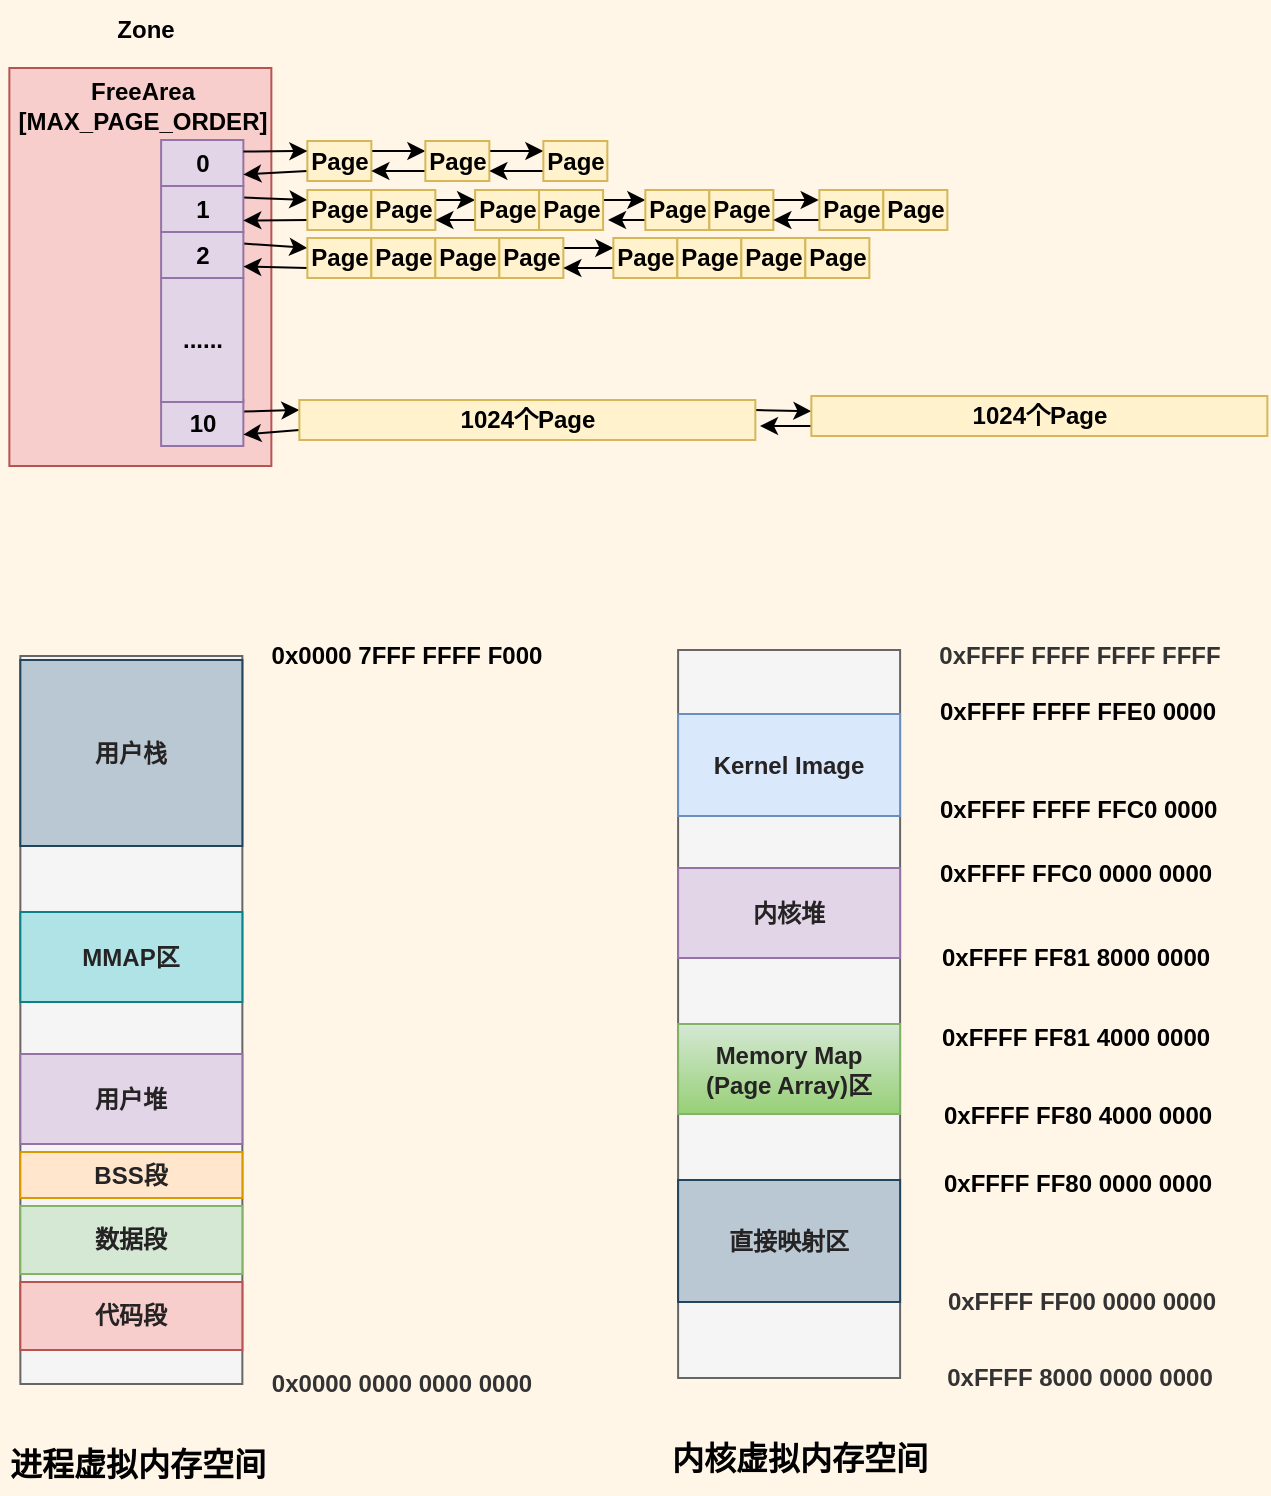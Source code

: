 <mxfile>
    <diagram id="4VEP11HeOnmaw6osTsnV" name="第 1 页">
        <mxGraphModel dx="929" dy="1067" grid="0" gridSize="10" guides="1" tooltips="1" connect="1" arrows="1" fold="1" page="0" pageScale="1" pageWidth="827" pageHeight="1169" background="#FFF6E8" math="0" shadow="0">
            <root>
                <mxCell id="0"/>
                <mxCell id="1" parent="0"/>
                <mxCell id="4" style="edgeStyle=none;html=1;exitX=0.5;exitY=0;exitDx=0;exitDy=0;" parent="1" source="2" edge="1">
                    <mxGeometry relative="1" as="geometry">
                        <mxPoint x="132.18" y="83.667" as="targetPoint"/>
                    </mxGeometry>
                </mxCell>
                <mxCell id="2" value="" style="rounded=0;whiteSpace=wrap;html=1;fillColor=#f5f5f5;strokeColor=#666666;fontColor=#333333;" parent="1" vertex="1">
                    <mxGeometry x="76.18" y="-61" width="111" height="364" as="geometry"/>
                </mxCell>
                <mxCell id="3" value="&lt;font color=&quot;#252323&quot;&gt;&lt;b&gt;代码段&lt;/b&gt;&lt;/font&gt;" style="rounded=0;whiteSpace=wrap;html=1;fillColor=#f8cecc;strokeColor=#b85450;" parent="1" vertex="1">
                    <mxGeometry x="76.18" y="252" width="111" height="34" as="geometry"/>
                </mxCell>
                <mxCell id="5" value="&lt;font color=&quot;#252323&quot;&gt;&lt;b&gt;数据段&lt;/b&gt;&lt;/font&gt;" style="rounded=0;whiteSpace=wrap;html=1;fillColor=#d5e8d4;strokeColor=#82b366;" parent="1" vertex="1">
                    <mxGeometry x="76.18" y="214" width="111" height="34" as="geometry"/>
                </mxCell>
                <mxCell id="6" value="&lt;font color=&quot;#252323&quot;&gt;&lt;b&gt;BSS段&lt;/b&gt;&lt;/font&gt;" style="rounded=0;whiteSpace=wrap;html=1;fillColor=#ffe6cc;strokeColor=#d79b00;" parent="1" vertex="1">
                    <mxGeometry x="76.18" y="187" width="111" height="23" as="geometry"/>
                </mxCell>
                <mxCell id="7" value="&lt;font color=&quot;#252323&quot;&gt;&lt;b&gt;用户堆&lt;/b&gt;&lt;/font&gt;" style="rounded=0;whiteSpace=wrap;html=1;fillColor=#e1d5e7;strokeColor=#9673a6;" parent="1" vertex="1">
                    <mxGeometry x="76.18" y="138" width="111" height="45" as="geometry"/>
                </mxCell>
                <mxCell id="8" value="&lt;font color=&quot;#252323&quot;&gt;&lt;b&gt;用户栈&lt;/b&gt;&lt;/font&gt;" style="rounded=0;whiteSpace=wrap;html=1;fillColor=#bac8d3;strokeColor=#23445d;" parent="1" vertex="1">
                    <mxGeometry x="76.18" y="-59" width="111" height="93" as="geometry"/>
                </mxCell>
                <mxCell id="9" value="&lt;font color=&quot;#252323&quot;&gt;&lt;b&gt;MMAP区&lt;/b&gt;&lt;/font&gt;" style="rounded=0;whiteSpace=wrap;html=1;fillColor=#b0e3e6;strokeColor=#0e8088;" parent="1" vertex="1">
                    <mxGeometry x="76.18" y="67" width="111" height="45" as="geometry"/>
                </mxCell>
                <mxCell id="18" style="edgeStyle=none;html=1;exitX=0.5;exitY=0;exitDx=0;exitDy=0;" parent="1" source="19" edge="1">
                    <mxGeometry relative="1" as="geometry">
                        <mxPoint x="461.05" y="80.667" as="targetPoint"/>
                    </mxGeometry>
                </mxCell>
                <mxCell id="19" value="" style="rounded=0;whiteSpace=wrap;html=1;fillColor=#f5f5f5;strokeColor=#666666;fontColor=#333333;" parent="1" vertex="1">
                    <mxGeometry x="405.05" y="-64" width="111" height="364" as="geometry"/>
                </mxCell>
                <mxCell id="31" value="&lt;b&gt;&lt;font style=&quot;font-size: 16px;&quot;&gt;进程虚拟内存空间&lt;/font&gt;&lt;/b&gt;" style="text;html=1;strokeColor=none;fillColor=none;align=center;verticalAlign=middle;whiteSpace=wrap;rounded=0;fontColor=#000000;" vertex="1" parent="1">
                    <mxGeometry x="66.68" y="328" width="135.5" height="30" as="geometry"/>
                </mxCell>
                <mxCell id="34" value="&lt;b style=&quot;color: rgb(240, 240, 240); font-size: 12px;&quot;&gt;&lt;font color=&quot;#000000&quot;&gt;0x0000 7FFF FFFF F000&lt;/font&gt;&lt;/b&gt;" style="text;html=1;strokeColor=none;fillColor=none;align=center;verticalAlign=middle;whiteSpace=wrap;rounded=0;fontFamily=Helvetica;fontSize=16;fontColor=#000000;" vertex="1" parent="1">
                    <mxGeometry x="197.18" y="-78" width="145" height="30" as="geometry"/>
                </mxCell>
                <mxCell id="35" value="&lt;b style=&quot;color: rgb(51, 51, 51); font-size: 12px;&quot;&gt;0x0000 0000 0000 0000&lt;/b&gt;" style="text;html=1;strokeColor=none;fillColor=none;align=center;verticalAlign=middle;whiteSpace=wrap;rounded=0;fontFamily=Helvetica;fontSize=16;fontColor=#000000;" vertex="1" parent="1">
                    <mxGeometry x="197.18" y="286" width="140" height="30" as="geometry"/>
                </mxCell>
                <mxCell id="36" value="&lt;b&gt;&lt;font style=&quot;font-size: 16px;&quot;&gt;内核虚拟内存空间&lt;/font&gt;&lt;/b&gt;" style="text;html=1;strokeColor=none;fillColor=none;align=center;verticalAlign=middle;whiteSpace=wrap;rounded=0;fontColor=#000000;" vertex="1" parent="1">
                    <mxGeometry x="398.18" y="325" width="135.5" height="30" as="geometry"/>
                </mxCell>
                <mxCell id="37" value="&lt;b style=&quot;color: rgb(51, 51, 51); font-size: 12px;&quot;&gt;0xFFFF 8000 0000 0000&lt;/b&gt;" style="text;html=1;strokeColor=none;fillColor=none;align=center;verticalAlign=middle;whiteSpace=wrap;rounded=0;fontFamily=Helvetica;fontSize=16;fontColor=#000000;" vertex="1" parent="1">
                    <mxGeometry x="536.05" y="283" width="140" height="30" as="geometry"/>
                </mxCell>
                <mxCell id="38" value="&lt;b style=&quot;color: rgb(51, 51, 51); font-size: 12px;&quot;&gt;0xFFFF FFFF FFFF FFFF&lt;/b&gt;" style="text;html=1;strokeColor=none;fillColor=none;align=center;verticalAlign=middle;whiteSpace=wrap;rounded=0;fontFamily=Helvetica;fontSize=16;fontColor=#000000;" vertex="1" parent="1">
                    <mxGeometry x="532.68" y="-78" width="146.37" height="30" as="geometry"/>
                </mxCell>
                <mxCell id="39" value="&lt;font color=&quot;#252323&quot;&gt;&lt;b&gt;直接映射区&lt;/b&gt;&lt;/font&gt;" style="rounded=0;whiteSpace=wrap;html=1;fillColor=#bac8d3;strokeColor=#23445d;" vertex="1" parent="1">
                    <mxGeometry x="405.05" y="201" width="111" height="61" as="geometry"/>
                </mxCell>
                <mxCell id="40" value="&lt;b style=&quot;color: rgb(51, 51, 51); font-size: 12px;&quot;&gt;0xFFFF FF00 0000 0000&lt;/b&gt;" style="text;html=1;strokeColor=none;fillColor=none;align=center;verticalAlign=middle;whiteSpace=wrap;rounded=0;fontFamily=Helvetica;fontSize=16;fontColor=#000000;" vertex="1" parent="1">
                    <mxGeometry x="537.05" y="245" width="140" height="30" as="geometry"/>
                </mxCell>
                <mxCell id="41" value="&lt;b&gt;&lt;font style=&quot;font-size: 12px;&quot;&gt;0xFFFF FF80 0000 0000&lt;/font&gt;&lt;/b&gt;" style="text;whiteSpace=wrap;html=1;fontSize=16;fontFamily=Helvetica;fontColor=#000000;" vertex="1" parent="1">
                    <mxGeometry x="536.05" y="185" width="141.5" height="32" as="geometry"/>
                </mxCell>
                <mxCell id="43" value="&lt;font color=&quot;#252323&quot;&gt;&lt;b&gt;内核堆&lt;/b&gt;&lt;/font&gt;" style="rounded=0;whiteSpace=wrap;html=1;fillColor=#e1d5e7;strokeColor=#9673a6;" vertex="1" parent="1">
                    <mxGeometry x="405.05" y="45" width="111" height="45" as="geometry"/>
                </mxCell>
                <mxCell id="45" value="&lt;font color=&quot;#252323&quot;&gt;&lt;b&gt;Kernel Image&lt;/b&gt;&lt;/font&gt;" style="rounded=0;whiteSpace=wrap;html=1;fillColor=#dae8fc;strokeColor=#6c8ebf;" vertex="1" parent="1">
                    <mxGeometry x="405.05" y="-32" width="111" height="51" as="geometry"/>
                </mxCell>
                <mxCell id="46" value="&lt;font color=&quot;#252323&quot;&gt;&lt;b&gt;Memory Map&lt;br&gt;(Page Array)区&lt;/b&gt;&lt;/font&gt;" style="rounded=0;whiteSpace=wrap;html=1;fillColor=#d5e8d4;strokeColor=#82b366;gradientColor=#97d077;" vertex="1" parent="1">
                    <mxGeometry x="405.05" y="123" width="111" height="45" as="geometry"/>
                </mxCell>
                <mxCell id="47" value="&lt;b&gt;0xFFFF FF81 8000 0000&lt;/b&gt;" style="text;whiteSpace=wrap;html=1;fontSize=12;fontFamily=Helvetica;fontColor=#000000;" vertex="1" parent="1">
                    <mxGeometry x="534.68" y="76" width="140" height="23" as="geometry"/>
                </mxCell>
                <mxCell id="48" value="&lt;b&gt;0xFFFF&amp;nbsp;FFFF FFC0 0000&lt;/b&gt;" style="text;whiteSpace=wrap;html=1;fontSize=12;fontFamily=Helvetica;fontColor=#000000;" vertex="1" parent="1">
                    <mxGeometry x="533.68" y="2" width="149.37" height="25" as="geometry"/>
                </mxCell>
                <mxCell id="49" value="&lt;b&gt;0xFFFF FFFF FFE0 0000&lt;/b&gt;" style="text;whiteSpace=wrap;html=1;fontSize=12;fontFamily=Helvetica;fontColor=#000000;" vertex="1" parent="1">
                    <mxGeometry x="533.68" y="-47" width="145.2" height="25" as="geometry"/>
                </mxCell>
                <mxCell id="50" value="&lt;b&gt;0xFFFF FFC0 0000 0000&lt;/b&gt;" style="text;whiteSpace=wrap;html=1;fontSize=12;fontFamily=Helvetica;fontColor=#000000;" vertex="1" parent="1">
                    <mxGeometry x="533.68" y="34" width="139" height="25.5" as="geometry"/>
                </mxCell>
                <mxCell id="51" value="&lt;b&gt;0xFFFF FF80 4000 0000&lt;/b&gt;" style="text;whiteSpace=wrap;html=1;fontSize=12;fontFamily=Helvetica;fontColor=#000000;" vertex="1" parent="1">
                    <mxGeometry x="535.68" y="155" width="140" height="25" as="geometry"/>
                </mxCell>
                <mxCell id="52" value="&lt;b&gt;0xFFFF FF81 4000 0000&lt;/b&gt;" style="text;whiteSpace=wrap;html=1;fontSize=12;fontFamily=Helvetica;fontColor=#000000;" vertex="1" parent="1">
                    <mxGeometry x="534.68" y="116" width="140" height="27" as="geometry"/>
                </mxCell>
                <mxCell id="53" value="" style="rounded=0;whiteSpace=wrap;html=1;fontFamily=Helvetica;fontSize=12;fillColor=#f8cecc;strokeColor=#b85450;" vertex="1" parent="1">
                    <mxGeometry x="70.68" y="-355" width="131" height="199" as="geometry"/>
                </mxCell>
                <mxCell id="54" value="&lt;b&gt;Zone&lt;/b&gt;" style="text;html=1;strokeColor=none;fillColor=none;align=center;verticalAlign=middle;whiteSpace=wrap;rounded=0;fontFamily=Helvetica;fontSize=12;fontColor=#000000;" vertex="1" parent="1">
                    <mxGeometry x="108.68" y="-389" width="60" height="30" as="geometry"/>
                </mxCell>
                <mxCell id="55" value="&lt;font color=&quot;#000000&quot;&gt;&lt;b&gt;0&lt;/b&gt;&lt;/font&gt;" style="rounded=0;whiteSpace=wrap;html=1;fontFamily=Helvetica;fontSize=12;fillColor=#e1d5e7;strokeColor=#9673a6;" vertex="1" parent="1">
                    <mxGeometry x="146.55" y="-319" width="41.13" height="23" as="geometry"/>
                </mxCell>
                <mxCell id="97" style="edgeStyle=none;html=1;exitX=1;exitY=0.25;exitDx=0;exitDy=0;entryX=0;entryY=0.25;entryDx=0;entryDy=0;strokeColor=#000000;fontFamily=Helvetica;fontSize=12;fontColor=#000000;" edge="1" parent="1" source="66" target="83">
                    <mxGeometry relative="1" as="geometry"/>
                </mxCell>
                <mxCell id="66" value="&lt;b&gt;&lt;font color=&quot;#000000&quot;&gt;1&lt;/font&gt;&lt;/b&gt;" style="rounded=0;whiteSpace=wrap;html=1;fontFamily=Helvetica;fontSize=12;fillColor=#e1d5e7;strokeColor=#9673a6;" vertex="1" parent="1">
                    <mxGeometry x="146.55" y="-296" width="41.13" height="23" as="geometry"/>
                </mxCell>
                <mxCell id="108" style="edgeStyle=none;html=1;exitX=1;exitY=0.25;exitDx=0;exitDy=0;entryX=0;entryY=0.25;entryDx=0;entryDy=0;strokeColor=#000000;fontFamily=Helvetica;fontSize=12;fontColor=#000000;" edge="1" parent="1" source="69" target="85">
                    <mxGeometry relative="1" as="geometry"/>
                </mxCell>
                <mxCell id="69" value="&lt;b&gt;&lt;font color=&quot;#000000&quot;&gt;2&lt;/font&gt;&lt;/b&gt;" style="rounded=0;whiteSpace=wrap;html=1;fontFamily=Helvetica;fontSize=12;fillColor=#e1d5e7;strokeColor=#9673a6;" vertex="1" parent="1">
                    <mxGeometry x="146.55" y="-273" width="41.13" height="23" as="geometry"/>
                </mxCell>
                <mxCell id="126" style="edgeStyle=none;html=1;exitX=1;exitY=0.25;exitDx=0;exitDy=0;entryX=0;entryY=0.25;entryDx=0;entryDy=0;strokeColor=#000000;fontFamily=Helvetica;fontSize=12;fontColor=#000000;" edge="1" parent="1" source="76" target="124">
                    <mxGeometry relative="1" as="geometry"/>
                </mxCell>
                <mxCell id="76" value="&lt;b&gt;&lt;font color=&quot;#000000&quot;&gt;10&lt;/font&gt;&lt;/b&gt;" style="rounded=0;whiteSpace=wrap;html=1;fontFamily=Helvetica;fontSize=12;fillColor=#e1d5e7;strokeColor=#9673a6;" vertex="1" parent="1">
                    <mxGeometry x="146.55" y="-189" width="41.13" height="23" as="geometry"/>
                </mxCell>
                <mxCell id="77" value="&lt;b&gt;FreeArea&lt;br&gt;[MAX_PAGE_ORDER]&lt;/b&gt;" style="text;html=1;strokeColor=none;fillColor=none;align=center;verticalAlign=middle;whiteSpace=wrap;rounded=0;fontFamily=Helvetica;fontSize=12;fontColor=#000000;" vertex="1" parent="1">
                    <mxGeometry x="66.68" y="-351" width="141" height="30" as="geometry"/>
                </mxCell>
                <mxCell id="90" style="edgeStyle=none;html=1;exitX=0;exitY=0.75;exitDx=0;exitDy=0;entryX=1;entryY=0.75;entryDx=0;entryDy=0;fontFamily=Helvetica;fontSize=12;fontColor=#000000;strokeColor=#000000;" edge="1" parent="1" source="79" target="55">
                    <mxGeometry relative="1" as="geometry"/>
                </mxCell>
                <mxCell id="92" style="edgeStyle=none;html=1;exitX=1;exitY=0.25;exitDx=0;exitDy=0;entryX=0;entryY=0.25;entryDx=0;entryDy=0;strokeColor=#000000;fontFamily=Helvetica;fontSize=12;fontColor=#000000;" edge="1" parent="1" source="79" target="91">
                    <mxGeometry relative="1" as="geometry"/>
                </mxCell>
                <mxCell id="79" value="&lt;font color=&quot;#000000&quot;&gt;&lt;b&gt;Page&lt;/b&gt;&lt;/font&gt;" style="rounded=0;whiteSpace=wrap;html=1;fontFamily=Helvetica;fontSize=12;fillColor=#fff2cc;strokeColor=#d6b656;" vertex="1" parent="1">
                    <mxGeometry x="219.68" y="-318.5" width="32" height="20" as="geometry"/>
                </mxCell>
                <mxCell id="82" value="&lt;font color=&quot;#000000&quot;&gt;&lt;b&gt;......&lt;/b&gt;&lt;/font&gt;" style="rounded=0;whiteSpace=wrap;html=1;fontFamily=Helvetica;fontSize=12;fillColor=#e1d5e7;strokeColor=#9673a6;" vertex="1" parent="1">
                    <mxGeometry x="146.55" y="-250" width="41.13" height="62" as="geometry"/>
                </mxCell>
                <mxCell id="98" style="edgeStyle=none;html=1;exitX=0;exitY=0.75;exitDx=0;exitDy=0;entryX=1;entryY=0.75;entryDx=0;entryDy=0;strokeColor=#000000;fontFamily=Helvetica;fontSize=12;fontColor=#000000;" edge="1" parent="1" source="83" target="66">
                    <mxGeometry relative="1" as="geometry"/>
                </mxCell>
                <mxCell id="83" value="&lt;font color=&quot;#000000&quot;&gt;&lt;b&gt;Page&lt;/b&gt;&lt;/font&gt;" style="rounded=0;whiteSpace=wrap;html=1;fontFamily=Helvetica;fontSize=12;fillColor=#fff2cc;strokeColor=#d6b656;" vertex="1" parent="1">
                    <mxGeometry x="219.68" y="-294" width="32" height="20" as="geometry"/>
                </mxCell>
                <mxCell id="101" style="edgeStyle=none;html=1;exitX=1;exitY=0.25;exitDx=0;exitDy=0;entryX=0;entryY=0.25;entryDx=0;entryDy=0;strokeColor=#000000;fontFamily=Helvetica;fontSize=12;fontColor=#000000;" edge="1" parent="1" source="84" target="99">
                    <mxGeometry relative="1" as="geometry"/>
                </mxCell>
                <mxCell id="84" value="&lt;font color=&quot;#000000&quot;&gt;&lt;b&gt;Page&lt;/b&gt;&lt;/font&gt;" style="rounded=0;whiteSpace=wrap;html=1;fontFamily=Helvetica;fontSize=12;fillColor=#fff2cc;strokeColor=#d6b656;" vertex="1" parent="1">
                    <mxGeometry x="251.68" y="-294" width="32" height="20" as="geometry"/>
                </mxCell>
                <mxCell id="109" style="edgeStyle=none;html=1;exitX=0;exitY=0.75;exitDx=0;exitDy=0;entryX=1;entryY=0.75;entryDx=0;entryDy=0;strokeColor=#000000;fontFamily=Helvetica;fontSize=12;fontColor=#000000;" edge="1" parent="1" source="85" target="69">
                    <mxGeometry relative="1" as="geometry"/>
                </mxCell>
                <mxCell id="85" value="&lt;font color=&quot;#000000&quot;&gt;&lt;b&gt;Page&lt;/b&gt;&lt;/font&gt;" style="rounded=0;whiteSpace=wrap;html=1;fontFamily=Helvetica;fontSize=12;fillColor=#fff2cc;strokeColor=#d6b656;" vertex="1" parent="1">
                    <mxGeometry x="219.68" y="-270" width="32" height="20" as="geometry"/>
                </mxCell>
                <mxCell id="86" value="&lt;font color=&quot;#000000&quot;&gt;&lt;b&gt;Page&lt;/b&gt;&lt;/font&gt;" style="rounded=0;whiteSpace=wrap;html=1;fontFamily=Helvetica;fontSize=12;fillColor=#fff2cc;strokeColor=#d6b656;" vertex="1" parent="1">
                    <mxGeometry x="251.68" y="-270" width="32" height="20" as="geometry"/>
                </mxCell>
                <mxCell id="87" value="&lt;font color=&quot;#000000&quot;&gt;&lt;b&gt;Page&lt;/b&gt;&lt;/font&gt;" style="rounded=0;whiteSpace=wrap;html=1;fontFamily=Helvetica;fontSize=12;fillColor=#fff2cc;strokeColor=#d6b656;" vertex="1" parent="1">
                    <mxGeometry x="283.68" y="-270" width="32" height="20" as="geometry"/>
                </mxCell>
                <mxCell id="114" style="edgeStyle=none;html=1;exitX=1;exitY=0.25;exitDx=0;exitDy=0;entryX=0;entryY=0.25;entryDx=0;entryDy=0;strokeColor=#000000;fontFamily=Helvetica;fontSize=12;fontColor=#000000;" edge="1" parent="1" source="88" target="110">
                    <mxGeometry relative="1" as="geometry"/>
                </mxCell>
                <mxCell id="88" value="&lt;font color=&quot;#000000&quot;&gt;&lt;b&gt;Page&lt;/b&gt;&lt;/font&gt;" style="rounded=0;whiteSpace=wrap;html=1;fontFamily=Helvetica;fontSize=12;fillColor=#fff2cc;strokeColor=#d6b656;" vertex="1" parent="1">
                    <mxGeometry x="315.68" y="-270" width="32" height="20" as="geometry"/>
                </mxCell>
                <mxCell id="89" value="" style="endArrow=classic;html=1;fontFamily=Helvetica;fontSize=12;fontColor=#000000;exitX=1;exitY=0.25;exitDx=0;exitDy=0;entryX=0;entryY=0.25;entryDx=0;entryDy=0;strokeColor=#000000;" edge="1" parent="1" source="55" target="79">
                    <mxGeometry width="50" height="50" relative="1" as="geometry">
                        <mxPoint x="335.68" y="-121" as="sourcePoint"/>
                        <mxPoint x="385.68" y="-171" as="targetPoint"/>
                    </mxGeometry>
                </mxCell>
                <mxCell id="93" style="edgeStyle=none;html=1;exitX=0;exitY=0.75;exitDx=0;exitDy=0;entryX=1;entryY=0.75;entryDx=0;entryDy=0;strokeColor=#000000;fontFamily=Helvetica;fontSize=12;fontColor=#000000;" edge="1" parent="1" source="91" target="79">
                    <mxGeometry relative="1" as="geometry"/>
                </mxCell>
                <mxCell id="95" style="edgeStyle=none;html=1;exitX=1;exitY=0.25;exitDx=0;exitDy=0;entryX=0;entryY=0.25;entryDx=0;entryDy=0;strokeColor=#000000;fontFamily=Helvetica;fontSize=12;fontColor=#000000;" edge="1" parent="1" source="91" target="94">
                    <mxGeometry relative="1" as="geometry"/>
                </mxCell>
                <mxCell id="91" value="&lt;font color=&quot;#000000&quot;&gt;&lt;b&gt;Page&lt;/b&gt;&lt;/font&gt;" style="rounded=0;whiteSpace=wrap;html=1;fontFamily=Helvetica;fontSize=12;fillColor=#fff2cc;strokeColor=#d6b656;" vertex="1" parent="1">
                    <mxGeometry x="278.68" y="-318.5" width="32" height="20" as="geometry"/>
                </mxCell>
                <mxCell id="96" style="edgeStyle=none;html=1;exitX=0;exitY=0.75;exitDx=0;exitDy=0;entryX=1;entryY=0.75;entryDx=0;entryDy=0;strokeColor=#000000;fontFamily=Helvetica;fontSize=12;fontColor=#000000;" edge="1" parent="1" source="94" target="91">
                    <mxGeometry relative="1" as="geometry"/>
                </mxCell>
                <mxCell id="94" value="&lt;font color=&quot;#000000&quot;&gt;&lt;b&gt;Page&lt;/b&gt;&lt;/font&gt;" style="rounded=0;whiteSpace=wrap;html=1;fontFamily=Helvetica;fontSize=12;fillColor=#fff2cc;strokeColor=#d6b656;" vertex="1" parent="1">
                    <mxGeometry x="337.68" y="-318.5" width="32" height="20" as="geometry"/>
                </mxCell>
                <mxCell id="102" style="edgeStyle=none;html=1;exitX=0;exitY=0.75;exitDx=0;exitDy=0;entryX=1;entryY=0.75;entryDx=0;entryDy=0;strokeColor=#000000;fontFamily=Helvetica;fontSize=12;fontColor=#000000;" edge="1" parent="1" source="99" target="84">
                    <mxGeometry relative="1" as="geometry"/>
                </mxCell>
                <mxCell id="99" value="&lt;font color=&quot;#000000&quot;&gt;&lt;b&gt;Page&lt;/b&gt;&lt;/font&gt;" style="rounded=0;whiteSpace=wrap;html=1;fontFamily=Helvetica;fontSize=12;fillColor=#fff2cc;strokeColor=#d6b656;" vertex="1" parent="1">
                    <mxGeometry x="303.55" y="-294" width="32" height="20" as="geometry"/>
                </mxCell>
                <mxCell id="105" style="edgeStyle=none;html=1;exitX=1;exitY=0.25;exitDx=0;exitDy=0;entryX=0;entryY=0.25;entryDx=0;entryDy=0;strokeColor=#000000;fontFamily=Helvetica;fontSize=12;fontColor=#000000;" edge="1" parent="1" source="100" target="103">
                    <mxGeometry relative="1" as="geometry"/>
                </mxCell>
                <mxCell id="100" value="&lt;font color=&quot;#000000&quot;&gt;&lt;b&gt;Page&lt;/b&gt;&lt;/font&gt;" style="rounded=0;whiteSpace=wrap;html=1;fontFamily=Helvetica;fontSize=12;fillColor=#fff2cc;strokeColor=#d6b656;" vertex="1" parent="1">
                    <mxGeometry x="335.55" y="-294" width="32" height="20" as="geometry"/>
                </mxCell>
                <mxCell id="106" style="edgeStyle=none;html=1;exitX=0;exitY=0.75;exitDx=0;exitDy=0;strokeColor=#000000;fontFamily=Helvetica;fontSize=12;fontColor=#000000;" edge="1" parent="1" source="103">
                    <mxGeometry relative="1" as="geometry">
                        <mxPoint x="370.013" y="-279" as="targetPoint"/>
                    </mxGeometry>
                </mxCell>
                <mxCell id="103" value="&lt;font color=&quot;#000000&quot;&gt;&lt;b&gt;Page&lt;/b&gt;&lt;/font&gt;" style="rounded=0;whiteSpace=wrap;html=1;fontFamily=Helvetica;fontSize=12;fillColor=#fff2cc;strokeColor=#d6b656;" vertex="1" parent="1">
                    <mxGeometry x="388.68" y="-294" width="32" height="20" as="geometry"/>
                </mxCell>
                <mxCell id="122" style="edgeStyle=none;html=1;exitX=1;exitY=0.25;exitDx=0;exitDy=0;strokeColor=#000000;fontFamily=Helvetica;fontSize=12;fontColor=#000000;" edge="1" parent="1" source="104">
                    <mxGeometry relative="1" as="geometry">
                        <mxPoint x="475.347" y="-289" as="targetPoint"/>
                    </mxGeometry>
                </mxCell>
                <mxCell id="104" value="&lt;font color=&quot;#000000&quot;&gt;&lt;b&gt;Page&lt;/b&gt;&lt;/font&gt;" style="rounded=0;whiteSpace=wrap;html=1;fontFamily=Helvetica;fontSize=12;fillColor=#fff2cc;strokeColor=#d6b656;" vertex="1" parent="1">
                    <mxGeometry x="420.68" y="-294" width="32" height="20" as="geometry"/>
                </mxCell>
                <mxCell id="115" style="edgeStyle=none;html=1;exitX=0;exitY=0.75;exitDx=0;exitDy=0;entryX=1;entryY=0.75;entryDx=0;entryDy=0;strokeColor=#000000;fontFamily=Helvetica;fontSize=12;fontColor=#000000;" edge="1" parent="1" source="110" target="88">
                    <mxGeometry relative="1" as="geometry"/>
                </mxCell>
                <mxCell id="110" value="&lt;font color=&quot;#000000&quot;&gt;&lt;b&gt;Page&lt;/b&gt;&lt;/font&gt;" style="rounded=0;whiteSpace=wrap;html=1;fontFamily=Helvetica;fontSize=12;fillColor=#fff2cc;strokeColor=#d6b656;" vertex="1" parent="1">
                    <mxGeometry x="372.68" y="-270" width="32" height="20" as="geometry"/>
                </mxCell>
                <mxCell id="111" value="&lt;font color=&quot;#000000&quot;&gt;&lt;b&gt;Page&lt;/b&gt;&lt;/font&gt;" style="rounded=0;whiteSpace=wrap;html=1;fontFamily=Helvetica;fontSize=12;fillColor=#fff2cc;strokeColor=#d6b656;" vertex="1" parent="1">
                    <mxGeometry x="404.68" y="-270" width="32" height="20" as="geometry"/>
                </mxCell>
                <mxCell id="112" value="&lt;font color=&quot;#000000&quot;&gt;&lt;b&gt;Page&lt;/b&gt;&lt;/font&gt;" style="rounded=0;whiteSpace=wrap;html=1;fontFamily=Helvetica;fontSize=12;fillColor=#fff2cc;strokeColor=#d6b656;" vertex="1" parent="1">
                    <mxGeometry x="436.68" y="-270" width="32" height="20" as="geometry"/>
                </mxCell>
                <mxCell id="113" value="&lt;font color=&quot;#000000&quot;&gt;&lt;b&gt;Page&lt;/b&gt;&lt;/font&gt;" style="rounded=0;whiteSpace=wrap;html=1;fontFamily=Helvetica;fontSize=12;fillColor=#fff2cc;strokeColor=#d6b656;" vertex="1" parent="1">
                    <mxGeometry x="468.68" y="-270" width="32" height="20" as="geometry"/>
                </mxCell>
                <mxCell id="123" style="edgeStyle=none;html=1;exitX=0;exitY=0.75;exitDx=0;exitDy=0;entryX=1;entryY=0.75;entryDx=0;entryDy=0;strokeColor=#000000;fontFamily=Helvetica;fontSize=12;fontColor=#000000;" edge="1" parent="1" source="120" target="104">
                    <mxGeometry relative="1" as="geometry"/>
                </mxCell>
                <mxCell id="120" value="&lt;font color=&quot;#000000&quot;&gt;&lt;b&gt;Page&lt;/b&gt;&lt;/font&gt;" style="rounded=0;whiteSpace=wrap;html=1;fontFamily=Helvetica;fontSize=12;fillColor=#fff2cc;strokeColor=#d6b656;" vertex="1" parent="1">
                    <mxGeometry x="475.68" y="-294" width="32" height="20" as="geometry"/>
                </mxCell>
                <mxCell id="121" value="&lt;font color=&quot;#000000&quot;&gt;&lt;b&gt;Page&lt;/b&gt;&lt;/font&gt;" style="rounded=0;whiteSpace=wrap;html=1;fontFamily=Helvetica;fontSize=12;fillColor=#fff2cc;strokeColor=#d6b656;" vertex="1" parent="1">
                    <mxGeometry x="507.68" y="-294" width="32" height="20" as="geometry"/>
                </mxCell>
                <mxCell id="127" style="edgeStyle=none;html=1;exitX=0;exitY=0.75;exitDx=0;exitDy=0;entryX=1;entryY=0.75;entryDx=0;entryDy=0;strokeColor=#000000;fontFamily=Helvetica;fontSize=12;fontColor=#000000;" edge="1" parent="1" source="124" target="76">
                    <mxGeometry relative="1" as="geometry"/>
                </mxCell>
                <mxCell id="129" style="edgeStyle=none;html=1;exitX=1;exitY=0.25;exitDx=0;exitDy=0;strokeColor=#000000;fontFamily=Helvetica;fontSize=12;fontColor=#000000;" edge="1" parent="1" source="124" target="128">
                    <mxGeometry relative="1" as="geometry"/>
                </mxCell>
                <mxCell id="124" value="&lt;font color=&quot;#000000&quot;&gt;&lt;b&gt;1024个Page&lt;/b&gt;&lt;/font&gt;" style="rounded=0;whiteSpace=wrap;html=1;fontFamily=Helvetica;fontSize=12;fillColor=#fff2cc;strokeColor=#d6b656;" vertex="1" parent="1">
                    <mxGeometry x="215.68" y="-189" width="228" height="20" as="geometry"/>
                </mxCell>
                <mxCell id="130" style="edgeStyle=none;html=1;exitX=0;exitY=0.75;exitDx=0;exitDy=0;strokeColor=#000000;fontFamily=Helvetica;fontSize=12;fontColor=#000000;" edge="1" parent="1" source="128">
                    <mxGeometry relative="1" as="geometry">
                        <mxPoint x="446.013" y="-176" as="targetPoint"/>
                    </mxGeometry>
                </mxCell>
                <mxCell id="128" value="&lt;font color=&quot;#000000&quot;&gt;&lt;b&gt;1024个Page&lt;/b&gt;&lt;/font&gt;" style="rounded=0;whiteSpace=wrap;html=1;fontFamily=Helvetica;fontSize=12;fillColor=#fff2cc;strokeColor=#d6b656;" vertex="1" parent="1">
                    <mxGeometry x="471.68" y="-191" width="228" height="20" as="geometry"/>
                </mxCell>
            </root>
        </mxGraphModel>
    </diagram>
</mxfile>